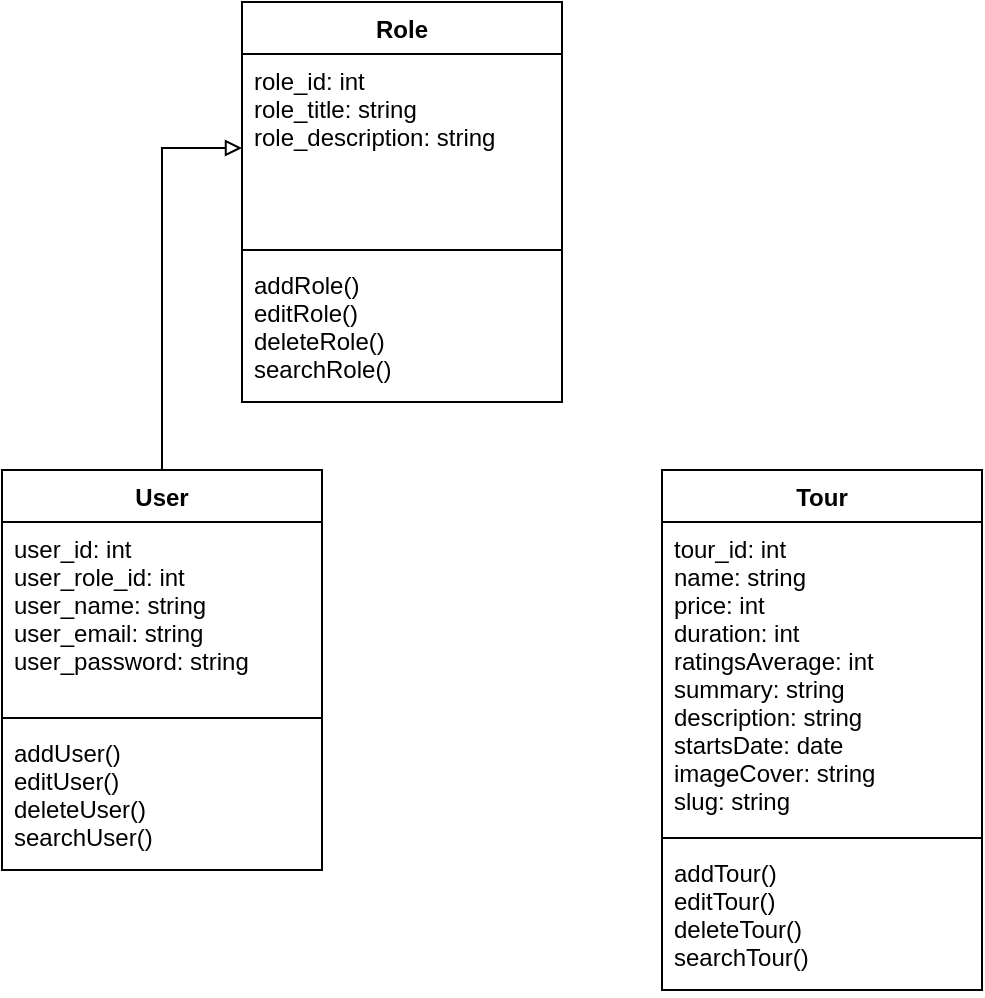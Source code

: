 <mxfile version="15.0.6" type="github">
  <diagram id="C5RBs43oDa-KdzZeNtuy" name="Page-1">
    <mxGraphModel dx="1248" dy="1809" grid="1" gridSize="10" guides="1" tooltips="1" connect="1" arrows="1" fold="1" page="1" pageScale="1" pageWidth="827" pageHeight="1169" math="0" shadow="0">
      <root>
        <mxCell id="WIyWlLk6GJQsqaUBKTNV-0" />
        <mxCell id="WIyWlLk6GJQsqaUBKTNV-1" parent="WIyWlLk6GJQsqaUBKTNV-0" />
        <mxCell id="IFOHNkvNH2VFTvHXrrjo-34" style="edgeStyle=orthogonalEdgeStyle;rounded=0;orthogonalLoop=1;jettySize=auto;html=1;endArrow=block;endFill=0;" parent="WIyWlLk6GJQsqaUBKTNV-1" source="IFOHNkvNH2VFTvHXrrjo-0" target="IFOHNkvNH2VFTvHXrrjo-30" edge="1">
          <mxGeometry relative="1" as="geometry" />
        </mxCell>
        <mxCell id="IFOHNkvNH2VFTvHXrrjo-0" value="User" style="swimlane;fontStyle=1;align=center;verticalAlign=top;childLayout=stackLayout;horizontal=1;startSize=26;horizontalStack=0;resizeParent=1;resizeParentMax=0;resizeLast=0;collapsible=1;marginBottom=0;" parent="WIyWlLk6GJQsqaUBKTNV-1" vertex="1">
          <mxGeometry x="100" y="100" width="160" height="200" as="geometry" />
        </mxCell>
        <mxCell id="IFOHNkvNH2VFTvHXrrjo-1" value="user_id: int &#xa;user_role_id: int &#xa;user_name: string &#xa;user_email: string &#xa;user_password: string" style="text;strokeColor=none;fillColor=none;align=left;verticalAlign=top;spacingLeft=4;spacingRight=4;overflow=hidden;rotatable=0;points=[[0,0.5],[1,0.5]];portConstraint=eastwest;" parent="IFOHNkvNH2VFTvHXrrjo-0" vertex="1">
          <mxGeometry y="26" width="160" height="94" as="geometry" />
        </mxCell>
        <mxCell id="IFOHNkvNH2VFTvHXrrjo-2" value="" style="line;strokeWidth=1;fillColor=none;align=left;verticalAlign=middle;spacingTop=-1;spacingLeft=3;spacingRight=3;rotatable=0;labelPosition=right;points=[];portConstraint=eastwest;" parent="IFOHNkvNH2VFTvHXrrjo-0" vertex="1">
          <mxGeometry y="120" width="160" height="8" as="geometry" />
        </mxCell>
        <mxCell id="IFOHNkvNH2VFTvHXrrjo-3" value="addUser()&#xa;editUser()&#xa;deleteUser()&#xa;searchUser()" style="text;strokeColor=none;fillColor=none;align=left;verticalAlign=top;spacingLeft=4;spacingRight=4;overflow=hidden;rotatable=0;points=[[0,0.5],[1,0.5]];portConstraint=eastwest;" parent="IFOHNkvNH2VFTvHXrrjo-0" vertex="1">
          <mxGeometry y="128" width="160" height="72" as="geometry" />
        </mxCell>
        <mxCell id="IFOHNkvNH2VFTvHXrrjo-5" value="Tour" style="swimlane;fontStyle=1;align=center;verticalAlign=top;childLayout=stackLayout;horizontal=1;startSize=26;horizontalStack=0;resizeParent=1;resizeParentMax=0;resizeLast=0;collapsible=1;marginBottom=0;" parent="WIyWlLk6GJQsqaUBKTNV-1" vertex="1">
          <mxGeometry x="430" y="100" width="160" height="260" as="geometry" />
        </mxCell>
        <mxCell id="IFOHNkvNH2VFTvHXrrjo-6" value="tour_id: int &#xa;name: string &#xa;price: int&#xa;duration: int &#xa;ratingsAverage: int &#xa;summary: string&#xa;description: string &#xa;startsDate: date&#xa;imageCover: string&#xa;slug: string" style="text;strokeColor=none;fillColor=none;align=left;verticalAlign=top;spacingLeft=4;spacingRight=4;overflow=hidden;rotatable=0;points=[[0,0.5],[1,0.5]];portConstraint=eastwest;" parent="IFOHNkvNH2VFTvHXrrjo-5" vertex="1">
          <mxGeometry y="26" width="160" height="154" as="geometry" />
        </mxCell>
        <mxCell id="IFOHNkvNH2VFTvHXrrjo-7" value="" style="line;strokeWidth=1;fillColor=none;align=left;verticalAlign=middle;spacingTop=-1;spacingLeft=3;spacingRight=3;rotatable=0;labelPosition=right;points=[];portConstraint=eastwest;" parent="IFOHNkvNH2VFTvHXrrjo-5" vertex="1">
          <mxGeometry y="180" width="160" height="8" as="geometry" />
        </mxCell>
        <mxCell id="IFOHNkvNH2VFTvHXrrjo-8" value="addTour()&#xa;editTour()&#xa;deleteTour()&#xa;searchTour()" style="text;strokeColor=none;fillColor=none;align=left;verticalAlign=top;spacingLeft=4;spacingRight=4;overflow=hidden;rotatable=0;points=[[0,0.5],[1,0.5]];portConstraint=eastwest;" parent="IFOHNkvNH2VFTvHXrrjo-5" vertex="1">
          <mxGeometry y="188" width="160" height="72" as="geometry" />
        </mxCell>
        <mxCell id="IFOHNkvNH2VFTvHXrrjo-29" value="Role" style="swimlane;fontStyle=1;align=center;verticalAlign=top;childLayout=stackLayout;horizontal=1;startSize=26;horizontalStack=0;resizeParent=1;resizeParentMax=0;resizeLast=0;collapsible=1;marginBottom=0;" parent="WIyWlLk6GJQsqaUBKTNV-1" vertex="1">
          <mxGeometry x="220" y="-134" width="160" height="200" as="geometry" />
        </mxCell>
        <mxCell id="IFOHNkvNH2VFTvHXrrjo-30" value="role_id: int&#xa;role_title: string &#xa;role_description: string" style="text;strokeColor=none;fillColor=none;align=left;verticalAlign=top;spacingLeft=4;spacingRight=4;overflow=hidden;rotatable=0;points=[[0,0.5],[1,0.5]];portConstraint=eastwest;" parent="IFOHNkvNH2VFTvHXrrjo-29" vertex="1">
          <mxGeometry y="26" width="160" height="94" as="geometry" />
        </mxCell>
        <mxCell id="IFOHNkvNH2VFTvHXrrjo-31" value="" style="line;strokeWidth=1;fillColor=none;align=left;verticalAlign=middle;spacingTop=-1;spacingLeft=3;spacingRight=3;rotatable=0;labelPosition=right;points=[];portConstraint=eastwest;" parent="IFOHNkvNH2VFTvHXrrjo-29" vertex="1">
          <mxGeometry y="120" width="160" height="8" as="geometry" />
        </mxCell>
        <mxCell id="IFOHNkvNH2VFTvHXrrjo-32" value="addRole()&#xa;editRole()&#xa;deleteRole()&#xa;searchRole()" style="text;strokeColor=none;fillColor=none;align=left;verticalAlign=top;spacingLeft=4;spacingRight=4;overflow=hidden;rotatable=0;points=[[0,0.5],[1,0.5]];portConstraint=eastwest;" parent="IFOHNkvNH2VFTvHXrrjo-29" vertex="1">
          <mxGeometry y="128" width="160" height="72" as="geometry" />
        </mxCell>
      </root>
    </mxGraphModel>
  </diagram>
</mxfile>
